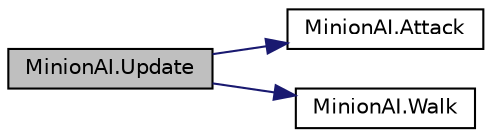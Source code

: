 digraph "MinionAI.Update"
{
 // INTERACTIVE_SVG=YES
 // LATEX_PDF_SIZE
  edge [fontname="Helvetica",fontsize="10",labelfontname="Helvetica",labelfontsize="10"];
  node [fontname="Helvetica",fontsize="10",shape=record];
  rankdir="LR";
  Node1 [label="MinionAI.Update",height=0.2,width=0.4,color="black", fillcolor="grey75", style="filled", fontcolor="black",tooltip=" "];
  Node1 -> Node2 [color="midnightblue",fontsize="10",style="solid",fontname="Helvetica"];
  Node2 [label="MinionAI.Attack",height=0.2,width=0.4,color="black", fillcolor="white", style="filled",URL="$class_minion_a_i.html#adbc82c5f1b764d7b0e0fe202079eb84b",tooltip=" "];
  Node1 -> Node3 [color="midnightblue",fontsize="10",style="solid",fontname="Helvetica"];
  Node3 [label="MinionAI.Walk",height=0.2,width=0.4,color="black", fillcolor="white", style="filled",URL="$class_minion_a_i.html#a867b6f918c8e4441ea49d9d926e7eec0",tooltip=" "];
}
